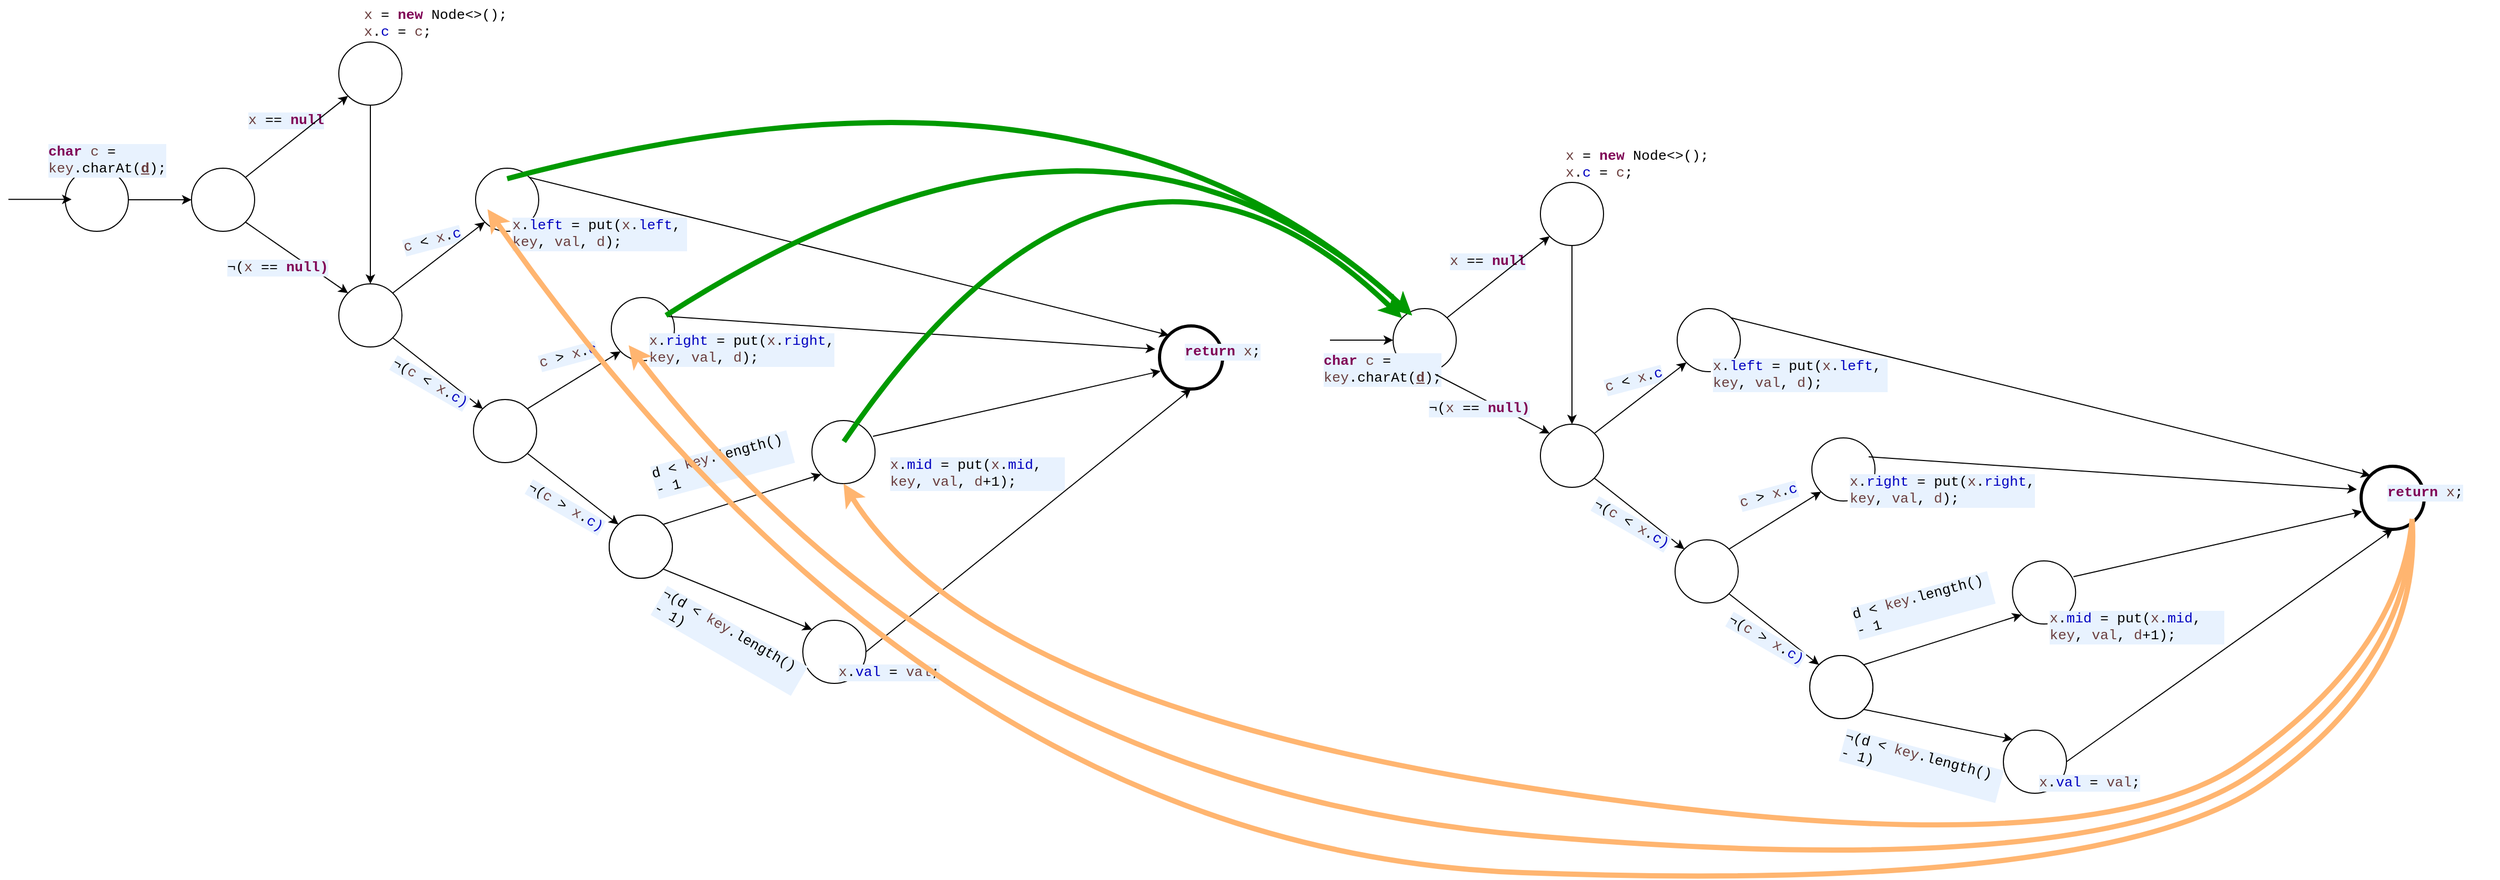 <mxfile version="21.1.2" type="device">
  <diagram name="Página-1" id="vdRWRzZhqt5BP-wejfQu">
    <mxGraphModel dx="2049" dy="1194" grid="1" gridSize="10" guides="1" tooltips="1" connect="1" arrows="1" fold="1" page="1" pageScale="1" pageWidth="827" pageHeight="1169" math="0" shadow="0">
      <root>
        <mxCell id="0" />
        <mxCell id="1" parent="0" />
        <mxCell id="bVzl48XAN6Z6IAqM6yS6-24" value="" style="ellipse;whiteSpace=wrap;html=1;aspect=fixed;" parent="1" vertex="1">
          <mxGeometry x="660" y="420" width="60" height="60" as="geometry" />
        </mxCell>
        <mxCell id="bVzl48XAN6Z6IAqM6yS6-25" value="" style="endArrow=classic;html=1;rounded=0;entryX=0;entryY=0.5;entryDx=0;entryDy=0;" parent="1" target="bVzl48XAN6Z6IAqM6yS6-24" edge="1">
          <mxGeometry width="50" height="50" relative="1" as="geometry">
            <mxPoint x="600" y="450" as="sourcePoint" />
            <mxPoint x="660" y="430" as="targetPoint" />
          </mxGeometry>
        </mxCell>
        <mxCell id="bVzl48XAN6Z6IAqM6yS6-28" value="&lt;div style=&quot;background-color:#ffffff;padding:0px 0px 0px 2px;&quot;&gt;&lt;div style=&quot;color: rgb(0, 0, 0); background-color: rgb(255, 255, 255); font-family: &amp;quot;Courier New&amp;quot;; font-size: 10pt;&quot;&gt;&lt;p style=&quot;background-color:#e8f2fe;margin:0;&quot;&gt;&lt;span style=&quot;color:#000000;&quot;&gt;&lt;/span&gt;&lt;span style=&quot;color:#6a3e3e;&quot;&gt;x&lt;/span&gt;&lt;span style=&quot;color:#000000;&quot;&gt; == &lt;/span&gt;&lt;span style=&quot;color:#7f0055;font-weight:bold;&quot;&gt;null&lt;/span&gt;&lt;/p&gt;&lt;/div&gt;&lt;/div&gt;" style="text;whiteSpace=wrap;html=1;" parent="1" vertex="1">
          <mxGeometry x="710" y="360" width="110" height="40" as="geometry" />
        </mxCell>
        <mxCell id="bVzl48XAN6Z6IAqM6yS6-36" style="edgeStyle=orthogonalEdgeStyle;rounded=0;orthogonalLoop=1;jettySize=auto;html=1;entryX=0.5;entryY=0;entryDx=0;entryDy=0;" parent="1" source="bVzl48XAN6Z6IAqM6yS6-29" target="bVzl48XAN6Z6IAqM6yS6-30" edge="1">
          <mxGeometry relative="1" as="geometry" />
        </mxCell>
        <mxCell id="bVzl48XAN6Z6IAqM6yS6-29" value="" style="ellipse;whiteSpace=wrap;html=1;aspect=fixed;" parent="1" vertex="1">
          <mxGeometry x="800" y="300" width="60" height="60" as="geometry" />
        </mxCell>
        <mxCell id="bVzl48XAN6Z6IAqM6yS6-30" value="" style="ellipse;whiteSpace=wrap;html=1;aspect=fixed;" parent="1" vertex="1">
          <mxGeometry x="800" y="530" width="60" height="60" as="geometry" />
        </mxCell>
        <mxCell id="bVzl48XAN6Z6IAqM6yS6-32" value="" style="endArrow=classic;html=1;rounded=0;entryX=0;entryY=0;entryDx=0;entryDy=0;exitX=1;exitY=1;exitDx=0;exitDy=0;" parent="1" source="bVzl48XAN6Z6IAqM6yS6-24" target="bVzl48XAN6Z6IAqM6yS6-30" edge="1">
          <mxGeometry width="50" height="50" relative="1" as="geometry">
            <mxPoint x="690" y="570" as="sourcePoint" />
            <mxPoint x="740" y="520" as="targetPoint" />
          </mxGeometry>
        </mxCell>
        <mxCell id="bVzl48XAN6Z6IAqM6yS6-33" value="" style="endArrow=classic;html=1;rounded=0;entryX=0;entryY=1;entryDx=0;entryDy=0;exitX=1;exitY=0;exitDx=0;exitDy=0;" parent="1" source="bVzl48XAN6Z6IAqM6yS6-24" target="bVzl48XAN6Z6IAqM6yS6-29" edge="1">
          <mxGeometry width="50" height="50" relative="1" as="geometry">
            <mxPoint x="729" y="372" as="sourcePoint" />
            <mxPoint x="827" y="440" as="targetPoint" />
          </mxGeometry>
        </mxCell>
        <mxCell id="bVzl48XAN6Z6IAqM6yS6-34" value="&lt;div style=&quot;background-color:#ffffff;padding:0px 0px 0px 2px;&quot;&gt;&lt;div style=&quot;color: rgb(0, 0, 0); background-color: rgb(255, 255, 255); font-family: &amp;quot;Courier New&amp;quot;; font-size: 10pt;&quot;&gt;&lt;p style=&quot;background-color:#e8f2fe;margin:0;&quot;&gt;&lt;span style=&quot;color:#000000;&quot;&gt;&lt;/span&gt;¬(&lt;span style=&quot;color:#6a3e3e;&quot;&gt;x&lt;/span&gt;&lt;span style=&quot;color:#000000;&quot;&gt; == &lt;/span&gt;&lt;span style=&quot;color:#7f0055;font-weight:bold;&quot;&gt;null)&lt;/span&gt;&lt;/p&gt;&lt;/div&gt;&lt;/div&gt;" style="text;whiteSpace=wrap;html=1;" parent="1" vertex="1">
          <mxGeometry x="690" y="500" width="110" height="40" as="geometry" />
        </mxCell>
        <mxCell id="bVzl48XAN6Z6IAqM6yS6-35" value="&lt;div style=&quot;background-color:#ffffff;padding:0px 0px 0px 2px;&quot;&gt;&lt;div style=&quot;color: rgb(0, 0, 0); background-color: rgb(255, 255, 255); font-family: &amp;quot;Courier New&amp;quot;; font-size: 10pt;&quot;&gt;&lt;p style=&quot;margin:0;&quot;&gt;&lt;span style=&quot;color:#000000;&quot;&gt;&lt;/span&gt;&lt;span style=&quot;color:#6a3e3e;&quot;&gt;x&lt;/span&gt;&lt;span style=&quot;color:#000000;&quot;&gt; = &lt;/span&gt;&lt;span style=&quot;color:#7f0055;font-weight:bold;&quot;&gt;new&lt;/span&gt;&lt;span style=&quot;color:#000000;&quot;&gt; Node&amp;lt;&amp;gt;();&lt;/span&gt;&lt;/p&gt;&lt;p style=&quot;margin:0;&quot;&gt;&lt;span style=&quot;color:#000000;&quot;&gt;            &lt;/span&gt;&lt;span style=&quot;color:#6a3e3e;&quot;&gt;x&lt;/span&gt;&lt;span style=&quot;color:#000000;&quot;&gt;.&lt;/span&gt;&lt;span style=&quot;color:#0000c0;&quot;&gt;c&lt;/span&gt;&lt;span style=&quot;color:#000000;&quot;&gt; = &lt;/span&gt;&lt;span style=&quot;color:#6a3e3e;&quot;&gt;c&lt;/span&gt;&lt;span style=&quot;color:#000000;&quot;&gt;;&lt;/span&gt;&lt;/p&gt;&lt;/div&gt;&lt;/div&gt;" style="text;whiteSpace=wrap;html=1;" parent="1" vertex="1">
          <mxGeometry x="820" y="260" width="150" height="50" as="geometry" />
        </mxCell>
        <mxCell id="bVzl48XAN6Z6IAqM6yS6-37" value="&lt;div style=&quot;background-color:#ffffff;padding:0px 0px 0px 2px;&quot;&gt;&lt;div style=&quot;color: rgb(0, 0, 0); background-color: rgb(255, 255, 255); font-family: &amp;quot;Courier New&amp;quot;; font-size: 10pt;&quot;&gt;&lt;p style=&quot;background-color:#e8f2fe;margin:0;&quot;&gt;&lt;span style=&quot;color:#000000;&quot;&gt;&lt;/span&gt;&lt;span style=&quot;color:#6a3e3e;&quot;&gt;c&lt;/span&gt;&lt;span style=&quot;color:#000000;&quot;&gt; &amp;lt; &lt;/span&gt;&lt;span style=&quot;color:#6a3e3e;&quot;&gt;x&lt;/span&gt;&lt;span style=&quot;color:#000000;&quot;&gt;.&lt;/span&gt;&lt;span style=&quot;color:#0000c0;&quot;&gt;c&lt;/span&gt;&lt;/p&gt;&lt;/div&gt;&lt;/div&gt;" style="text;whiteSpace=wrap;html=1;rotation=-15;" parent="1" vertex="1">
          <mxGeometry x="858" y="470" width="90" height="40" as="geometry" />
        </mxCell>
        <mxCell id="bVzl48XAN6Z6IAqM6yS6-38" value="" style="ellipse;whiteSpace=wrap;html=1;aspect=fixed;" parent="1" vertex="1">
          <mxGeometry x="930" y="420" width="60" height="60" as="geometry" />
        </mxCell>
        <mxCell id="bVzl48XAN6Z6IAqM6yS6-40" value="" style="ellipse;whiteSpace=wrap;html=1;aspect=fixed;" parent="1" vertex="1">
          <mxGeometry x="928" y="640" width="60" height="60" as="geometry" />
        </mxCell>
        <mxCell id="bVzl48XAN6Z6IAqM6yS6-41" value="" style="endArrow=classic;html=1;rounded=0;entryX=0;entryY=1;entryDx=0;entryDy=0;exitX=1;exitY=0;exitDx=0;exitDy=0;" parent="1" source="bVzl48XAN6Z6IAqM6yS6-30" target="bVzl48XAN6Z6IAqM6yS6-38" edge="1">
          <mxGeometry width="50" height="50" relative="1" as="geometry">
            <mxPoint x="880" y="540" as="sourcePoint" />
            <mxPoint x="930" y="490" as="targetPoint" />
          </mxGeometry>
        </mxCell>
        <mxCell id="bVzl48XAN6Z6IAqM6yS6-42" value="" style="endArrow=classic;html=1;rounded=0;entryX=0;entryY=0;entryDx=0;entryDy=0;exitX=1;exitY=1;exitDx=0;exitDy=0;" parent="1" source="bVzl48XAN6Z6IAqM6yS6-30" target="bVzl48XAN6Z6IAqM6yS6-40" edge="1">
          <mxGeometry width="50" height="50" relative="1" as="geometry">
            <mxPoint x="840" y="660" as="sourcePoint" />
            <mxPoint x="890" y="610" as="targetPoint" />
          </mxGeometry>
        </mxCell>
        <mxCell id="bVzl48XAN6Z6IAqM6yS6-43" value="&lt;div style=&quot;background-color:#ffffff;padding:0px 0px 0px 2px;&quot;&gt;&lt;div style=&quot;color: rgb(0, 0, 0); background-color: rgb(255, 255, 255); font-family: &amp;quot;Courier New&amp;quot;; font-size: 10pt;&quot;&gt;&lt;p style=&quot;background-color:#e8f2fe;margin:0;&quot;&gt;&lt;span style=&quot;color:#000000;&quot;&gt;&lt;/span&gt;¬(&lt;span style=&quot;color:#6a3e3e;&quot;&gt;c&lt;/span&gt;&lt;span style=&quot;color:#000000;&quot;&gt; &amp;lt; &lt;/span&gt;&lt;span style=&quot;color:#6a3e3e;&quot;&gt;x&lt;/span&gt;&lt;span style=&quot;color:#000000;&quot;&gt;.&lt;/span&gt;&lt;span style=&quot;color:#0000c0;&quot;&gt;c)&lt;/span&gt;&lt;/p&gt;&lt;/div&gt;&lt;/div&gt;" style="text;whiteSpace=wrap;html=1;rotation=30;" parent="1" vertex="1">
          <mxGeometry x="840" y="610" width="90" height="40" as="geometry" />
        </mxCell>
        <mxCell id="bVzl48XAN6Z6IAqM6yS6-45" value="&lt;div style=&quot;background-color:#ffffff;padding:0px 0px 0px 2px;&quot;&gt;&lt;div style=&quot;color: rgb(0, 0, 0); background-color: rgb(255, 255, 255); font-family: &amp;quot;Courier New&amp;quot;; font-size: 10pt;&quot;&gt;&lt;p style=&quot;background-color:#e8f2fe;margin:0;&quot;&gt;&lt;span style=&quot;color:#000000;&quot;&gt;&lt;/span&gt;&lt;span style=&quot;color:#6a3e3e;&quot;&gt;c&lt;/span&gt;&lt;span style=&quot;color:#000000;&quot;&gt;&amp;nbsp;&amp;gt;&amp;nbsp;&lt;/span&gt;&lt;span style=&quot;color:#6a3e3e;&quot;&gt;x&lt;/span&gt;&lt;span style=&quot;color:#000000;&quot;&gt;.&lt;/span&gt;&lt;span style=&quot;color:#0000c0;&quot;&gt;c&lt;/span&gt;&lt;/p&gt;&lt;/div&gt;&lt;/div&gt;" style="text;whiteSpace=wrap;html=1;rotation=-15;" parent="1" vertex="1">
          <mxGeometry x="987" y="580" width="90" height="40" as="geometry" />
        </mxCell>
        <mxCell id="bVzl48XAN6Z6IAqM6yS6-46" value="" style="ellipse;whiteSpace=wrap;html=1;aspect=fixed;" parent="1" vertex="1">
          <mxGeometry x="1059" y="543" width="60" height="60" as="geometry" />
        </mxCell>
        <mxCell id="bVzl48XAN6Z6IAqM6yS6-47" value="" style="ellipse;whiteSpace=wrap;html=1;aspect=fixed;" parent="1" vertex="1">
          <mxGeometry x="1057" y="750" width="60" height="60" as="geometry" />
        </mxCell>
        <mxCell id="bVzl48XAN6Z6IAqM6yS6-48" value="" style="endArrow=classic;html=1;rounded=0;entryX=0;entryY=1;entryDx=0;entryDy=0;exitX=1;exitY=0;exitDx=0;exitDy=0;" parent="1" target="bVzl48XAN6Z6IAqM6yS6-46" edge="1" source="bVzl48XAN6Z6IAqM6yS6-40">
          <mxGeometry width="50" height="50" relative="1" as="geometry">
            <mxPoint x="970" y="630" as="sourcePoint" />
            <mxPoint x="1059" y="600" as="targetPoint" />
          </mxGeometry>
        </mxCell>
        <mxCell id="bVzl48XAN6Z6IAqM6yS6-49" value="" style="endArrow=classic;html=1;rounded=0;entryX=0;entryY=0;entryDx=0;entryDy=0;exitX=1;exitY=1;exitDx=0;exitDy=0;" parent="1" target="bVzl48XAN6Z6IAqM6yS6-47" edge="1" source="bVzl48XAN6Z6IAqM6yS6-40">
          <mxGeometry width="50" height="50" relative="1" as="geometry">
            <mxPoint x="1010" y="680" as="sourcePoint" />
            <mxPoint x="1019" y="720" as="targetPoint" />
          </mxGeometry>
        </mxCell>
        <mxCell id="bVzl48XAN6Z6IAqM6yS6-50" value="&lt;div style=&quot;background-color:#ffffff;padding:0px 0px 0px 2px;&quot;&gt;&lt;div style=&quot;color: rgb(0, 0, 0); background-color: rgb(255, 255, 255); font-family: &amp;quot;Courier New&amp;quot;; font-size: 10pt;&quot;&gt;&lt;p style=&quot;background-color:#e8f2fe;margin:0;&quot;&gt;&lt;span style=&quot;color:#000000;&quot;&gt;&lt;/span&gt;¬(&lt;span style=&quot;color:#6a3e3e;&quot;&gt;c&lt;/span&gt;&lt;span style=&quot;color:#000000;&quot;&gt;&amp;nbsp;&amp;gt;&amp;nbsp;&lt;/span&gt;&lt;span style=&quot;color:#6a3e3e;&quot;&gt;x&lt;/span&gt;&lt;span style=&quot;color:#000000;&quot;&gt;.&lt;/span&gt;&lt;span style=&quot;color:#0000c0;&quot;&gt;c)&lt;/span&gt;&lt;/p&gt;&lt;/div&gt;&lt;/div&gt;" style="text;whiteSpace=wrap;html=1;rotation=30;" parent="1" vertex="1">
          <mxGeometry x="969" y="727.5" width="90" height="40" as="geometry" />
        </mxCell>
        <mxCell id="bVzl48XAN6Z6IAqM6yS6-51" value="" style="ellipse;whiteSpace=wrap;html=1;aspect=fixed;" parent="1" vertex="1">
          <mxGeometry x="1057" y="750" width="60" height="60" as="geometry" />
        </mxCell>
        <mxCell id="bVzl48XAN6Z6IAqM6yS6-52" value="&lt;div style=&quot;background-color:#ffffff;padding:0px 0px 0px 2px;&quot;&gt;&lt;div style=&quot;color: rgb(0, 0, 0); background-color: rgb(255, 255, 255); font-family: &amp;quot;Courier New&amp;quot;; font-size: 10pt;&quot;&gt;&lt;p style=&quot;background-color:#e8f2fe;margin:0;&quot;&gt;&lt;span style=&quot;color:#000000;&quot;&gt;&lt;/span&gt;&lt;/p&gt;&lt;div style=&quot;padding: 0px 0px 0px 2px;&quot;&gt;&lt;div style=&quot;font-size: 10pt;&quot;&gt;&lt;p style=&quot;background-color:#e8f2fe;margin:0;&quot;&gt;d &amp;lt; &lt;span style=&quot;color:#6a3e3e;&quot;&gt;key&lt;/span&gt;.length() - 1&lt;/p&gt;&lt;/div&gt;&lt;/div&gt;&lt;/div&gt;&lt;/div&gt;" style="text;whiteSpace=wrap;html=1;rotation=-15;" parent="1" vertex="1">
          <mxGeometry x="1091" y="680" width="140" height="40" as="geometry" />
        </mxCell>
        <mxCell id="bVzl48XAN6Z6IAqM6yS6-53" value="" style="ellipse;whiteSpace=wrap;html=1;aspect=fixed;" parent="1" vertex="1">
          <mxGeometry x="1249.66" y="660" width="60" height="60" as="geometry" />
        </mxCell>
        <mxCell id="bVzl48XAN6Z6IAqM6yS6-54" value="" style="ellipse;whiteSpace=wrap;html=1;aspect=fixed;" parent="1" vertex="1">
          <mxGeometry x="1241" y="850" width="60" height="60" as="geometry" />
        </mxCell>
        <mxCell id="bVzl48XAN6Z6IAqM6yS6-55" value="" style="endArrow=classic;html=1;rounded=0;entryX=0;entryY=1;entryDx=0;entryDy=0;exitX=1;exitY=0;exitDx=0;exitDy=0;" parent="1" source="bVzl48XAN6Z6IAqM6yS6-51" target="bVzl48XAN6Z6IAqM6yS6-53" edge="1">
          <mxGeometry width="50" height="50" relative="1" as="geometry">
            <mxPoint x="1137" y="760" as="sourcePoint" />
            <mxPoint x="1187" y="710" as="targetPoint" />
          </mxGeometry>
        </mxCell>
        <mxCell id="bVzl48XAN6Z6IAqM6yS6-56" value="" style="endArrow=classic;html=1;rounded=0;entryX=0;entryY=0;entryDx=0;entryDy=0;exitX=1;exitY=1;exitDx=0;exitDy=0;" parent="1" source="bVzl48XAN6Z6IAqM6yS6-51" target="bVzl48XAN6Z6IAqM6yS6-54" edge="1">
          <mxGeometry width="50" height="50" relative="1" as="geometry">
            <mxPoint x="1097" y="880" as="sourcePoint" />
            <mxPoint x="1147" y="830" as="targetPoint" />
          </mxGeometry>
        </mxCell>
        <mxCell id="bVzl48XAN6Z6IAqM6yS6-58" value="&lt;div style=&quot;background-color:#ffffff;padding:0px 0px 0px 2px;&quot;&gt;&lt;div style=&quot;color: rgb(0, 0, 0); background-color: rgb(255, 255, 255); font-family: &amp;quot;Courier New&amp;quot;; font-size: 10pt;&quot;&gt;&lt;p style=&quot;background-color:#e8f2fe;margin:0;&quot;&gt;&lt;span style=&quot;color:#000000;&quot;&gt;&lt;/span&gt;&lt;/p&gt;&lt;div style=&quot;padding: 0px 0px 0px 2px;&quot;&gt;&lt;div style=&quot;font-size: 10pt;&quot;&gt;&lt;p style=&quot;background-color:#e8f2fe;margin:0;&quot;&gt;¬(d &amp;lt; &lt;span style=&quot;color:#6a3e3e;&quot;&gt;key&lt;/span&gt;.length() - 1)&lt;/p&gt;&lt;/div&gt;&lt;/div&gt;&lt;/div&gt;&lt;/div&gt;" style="text;whiteSpace=wrap;html=1;rotation=30;" parent="1" vertex="1">
          <mxGeometry x="1089.66" y="845" width="160" height="40" as="geometry" />
        </mxCell>
        <mxCell id="bVzl48XAN6Z6IAqM6yS6-59" value="&lt;div style=&quot;background-color:#ffffff;padding:0px 0px 0px 2px;&quot;&gt;&lt;div style=&quot;color: rgb(0, 0, 0); background-color: rgb(255, 255, 255); font-family: &amp;quot;Courier New&amp;quot;; font-size: 10pt;&quot;&gt;&lt;p style=&quot;background-color:#e8f2fe;margin:0;&quot;&gt;&lt;span style=&quot;color:#000000;&quot;&gt;&lt;/span&gt;&lt;span style=&quot;color:#6a3e3e;&quot;&gt;x&lt;/span&gt;&lt;span style=&quot;color:#000000;&quot;&gt;.&lt;/span&gt;&lt;span style=&quot;color:#0000c0;&quot;&gt;left&lt;/span&gt;&lt;span style=&quot;color:#000000;&quot;&gt;  = put(&lt;/span&gt;&lt;span style=&quot;color:#6a3e3e;&quot;&gt;x&lt;/span&gt;&lt;span style=&quot;color:#000000;&quot;&gt;.&lt;/span&gt;&lt;span style=&quot;color:#0000c0;&quot;&gt;left&lt;/span&gt;&lt;span style=&quot;color:#000000;&quot;&gt;,  &lt;/span&gt;&lt;span style=&quot;color:#6a3e3e;&quot;&gt;key&lt;/span&gt;&lt;span style=&quot;color:#000000;&quot;&gt;, &lt;/span&gt;&lt;span style=&quot;color:#6a3e3e;&quot;&gt;val&lt;/span&gt;&lt;span style=&quot;color:#000000;&quot;&gt;, &lt;/span&gt;&lt;span style=&quot;color:#6a3e3e;&quot;&gt;d&lt;/span&gt;&lt;span style=&quot;color:#000000;&quot;&gt;);&lt;/span&gt;&lt;/p&gt;&lt;/div&gt;&lt;/div&gt;" style="text;whiteSpace=wrap;html=1;" parent="1" vertex="1">
          <mxGeometry x="961" y="460" width="170" height="40" as="geometry" />
        </mxCell>
        <mxCell id="bVzl48XAN6Z6IAqM6yS6-60" value="&lt;div style=&quot;background-color:#ffffff;padding:0px 0px 0px 2px;&quot;&gt;&lt;div style=&quot;color: rgb(0, 0, 0); background-color: rgb(255, 255, 255); font-family: &amp;quot;Courier New&amp;quot;; font-size: 10pt;&quot;&gt;&lt;p style=&quot;background-color:#e8f2fe;margin:0;&quot;&gt;&lt;span style=&quot;color:#000000;&quot;&gt;&lt;/span&gt;&lt;span style=&quot;color:#6a3e3e;&quot;&gt;x&lt;/span&gt;&lt;span style=&quot;color:#000000;&quot;&gt;.&lt;/span&gt;&lt;span style=&quot;color:#0000c0;&quot;&gt;right&lt;/span&gt;&lt;span style=&quot;color:#000000;&quot;&gt; = put(&lt;/span&gt;&lt;span style=&quot;color:#6a3e3e;&quot;&gt;x&lt;/span&gt;&lt;span style=&quot;color:#000000;&quot;&gt;.&lt;/span&gt;&lt;span style=&quot;color:#0000c0;&quot;&gt;right&lt;/span&gt;&lt;span style=&quot;color:#000000;&quot;&gt;, &lt;/span&gt;&lt;span style=&quot;color:#6a3e3e;&quot;&gt;key&lt;/span&gt;&lt;span style=&quot;color:#000000;&quot;&gt;, &lt;/span&gt;&lt;span style=&quot;color:#6a3e3e;&quot;&gt;val&lt;/span&gt;&lt;span style=&quot;color:#000000;&quot;&gt;, &lt;/span&gt;&lt;span style=&quot;color:#6a3e3e;&quot;&gt;d&lt;/span&gt;&lt;span style=&quot;color:#000000;&quot;&gt;);&lt;/span&gt;&lt;/p&gt;&lt;/div&gt;&lt;/div&gt;" style="text;whiteSpace=wrap;html=1;" parent="1" vertex="1">
          <mxGeometry x="1091" y="570" width="180" height="40" as="geometry" />
        </mxCell>
        <mxCell id="bVzl48XAN6Z6IAqM6yS6-61" value="&lt;div style=&quot;background-color:#ffffff;padding:0px 0px 0px 2px;&quot;&gt;&lt;div style=&quot;color: rgb(0, 0, 0); background-color: rgb(255, 255, 255); font-family: &amp;quot;Courier New&amp;quot;; font-size: 10pt;&quot;&gt;&lt;p style=&quot;background-color:#e8f2fe;margin:0;&quot;&gt;&lt;span style=&quot;color:#000000;&quot;&gt;&lt;/span&gt;&lt;span style=&quot;color:#6a3e3e;&quot;&gt;x&lt;/span&gt;&lt;span style=&quot;color:#000000;&quot;&gt;.&lt;/span&gt;&lt;span style=&quot;color:#0000c0;&quot;&gt;mid&lt;/span&gt;&lt;span style=&quot;color:#000000;&quot;&gt;   = put(&lt;/span&gt;&lt;span style=&quot;color:#6a3e3e;&quot;&gt;x&lt;/span&gt;&lt;span style=&quot;color:#000000;&quot;&gt;.&lt;/span&gt;&lt;span style=&quot;color:#0000c0;&quot;&gt;mid&lt;/span&gt;&lt;span style=&quot;color:#000000;&quot;&gt;,   &lt;/span&gt;&lt;span style=&quot;color:#6a3e3e;&quot;&gt;key&lt;/span&gt;&lt;span style=&quot;color:#000000;&quot;&gt;, &lt;/span&gt;&lt;span style=&quot;color:#6a3e3e;&quot;&gt;val&lt;/span&gt;&lt;span style=&quot;color:#000000;&quot;&gt;, &lt;/span&gt;&lt;span style=&quot;color:#6a3e3e;&quot;&gt;d&lt;/span&gt;&lt;span style=&quot;color:#000000;&quot;&gt;+1);&lt;/span&gt;&lt;/p&gt;&lt;/div&gt;&lt;/div&gt;" style="text;whiteSpace=wrap;html=1;" parent="1" vertex="1">
          <mxGeometry x="1320" y="687.5" width="170" height="40" as="geometry" />
        </mxCell>
        <mxCell id="bVzl48XAN6Z6IAqM6yS6-62" value="&lt;div style=&quot;background-color:#ffffff;padding:0px 0px 0px 2px;&quot;&gt;&lt;div style=&quot;color: rgb(0, 0, 0); background-color: rgb(255, 255, 255); font-family: &amp;quot;Courier New&amp;quot;; font-size: 10pt;&quot;&gt;&lt;p style=&quot;background-color:#e8f2fe;margin:0;&quot;&gt;&lt;span style=&quot;color:#000000;&quot;&gt;&lt;/span&gt;&lt;span style=&quot;color:#6a3e3e;&quot;&gt;x&lt;/span&gt;&lt;span style=&quot;color:#000000;&quot;&gt;.&lt;/span&gt;&lt;span style=&quot;color:#0000c0;&quot;&gt;val&lt;/span&gt;&lt;span style=&quot;color:#000000;&quot;&gt;   = &lt;/span&gt;&lt;span style=&quot;color:#6a3e3e;&quot;&gt;val&lt;/span&gt;&lt;span style=&quot;color:#000000;&quot;&gt;;&lt;/span&gt;&lt;/p&gt;&lt;/div&gt;&lt;/div&gt;" style="text;whiteSpace=wrap;html=1;" parent="1" vertex="1">
          <mxGeometry x="1271" y="885" width="130" height="40" as="geometry" />
        </mxCell>
        <mxCell id="bVzl48XAN6Z6IAqM6yS6-63" value="" style="ellipse;whiteSpace=wrap;html=1;aspect=fixed;strokeWidth=3;" parent="1" vertex="1">
          <mxGeometry x="1580" y="570" width="60" height="60" as="geometry" />
        </mxCell>
        <mxCell id="bVzl48XAN6Z6IAqM6yS6-64" value="" style="endArrow=classic;html=1;rounded=0;exitX=1;exitY=0.5;exitDx=0;exitDy=0;entryX=0.5;entryY=1;entryDx=0;entryDy=0;" parent="1" source="bVzl48XAN6Z6IAqM6yS6-54" target="bVzl48XAN6Z6IAqM6yS6-63" edge="1">
          <mxGeometry width="50" height="50" relative="1" as="geometry">
            <mxPoint x="1390" y="840" as="sourcePoint" />
            <mxPoint x="1440" y="790" as="targetPoint" />
          </mxGeometry>
        </mxCell>
        <mxCell id="bVzl48XAN6Z6IAqM6yS6-65" value="" style="endArrow=classic;html=1;rounded=0;exitX=0.967;exitY=0.25;exitDx=0;exitDy=0;exitPerimeter=0;entryX=0.017;entryY=0.717;entryDx=0;entryDy=0;entryPerimeter=0;" parent="1" source="bVzl48XAN6Z6IAqM6yS6-53" target="bVzl48XAN6Z6IAqM6yS6-63" edge="1">
          <mxGeometry width="50" height="50" relative="1" as="geometry">
            <mxPoint x="1370" y="620" as="sourcePoint" />
            <mxPoint x="1420" y="570" as="targetPoint" />
          </mxGeometry>
        </mxCell>
        <mxCell id="bVzl48XAN6Z6IAqM6yS6-66" value="" style="endArrow=classic;html=1;rounded=0;exitX=0.122;exitY=-0.225;exitDx=0;exitDy=0;entryX=-0.067;entryY=0.367;entryDx=0;entryDy=0;entryPerimeter=0;exitPerimeter=0;" parent="1" source="bVzl48XAN6Z6IAqM6yS6-60" target="bVzl48XAN6Z6IAqM6yS6-63" edge="1">
          <mxGeometry width="50" height="50" relative="1" as="geometry">
            <mxPoint x="1200" y="540" as="sourcePoint" />
            <mxPoint x="1250" y="490" as="targetPoint" />
          </mxGeometry>
        </mxCell>
        <mxCell id="bVzl48XAN6Z6IAqM6yS6-67" value="" style="endArrow=classic;html=1;rounded=0;exitX=1;exitY=0;exitDx=0;exitDy=0;entryX=0;entryY=0;entryDx=0;entryDy=0;" parent="1" source="bVzl48XAN6Z6IAqM6yS6-38" target="bVzl48XAN6Z6IAqM6yS6-63" edge="1">
          <mxGeometry width="50" height="50" relative="1" as="geometry">
            <mxPoint x="1220" y="530" as="sourcePoint" />
            <mxPoint x="1270" y="480" as="targetPoint" />
          </mxGeometry>
        </mxCell>
        <mxCell id="bVzl48XAN6Z6IAqM6yS6-68" value="&lt;div style=&quot;background-color:#ffffff;padding:0px 0px 0px 2px;&quot;&gt;&lt;div style=&quot;color: rgb(0, 0, 0); background-color: rgb(255, 255, 255); font-family: &amp;quot;Courier New&amp;quot;; font-size: 10pt;&quot;&gt;&lt;p style=&quot;background-color:#e8f2fe;margin:0;&quot;&gt;&lt;span style=&quot;color:#000000;&quot;&gt;   &lt;/span&gt;&lt;span style=&quot;color:#7f0055;font-weight:bold;&quot;&gt;return&lt;/span&gt;&lt;span style=&quot;color:#000000;&quot;&gt; &lt;/span&gt;&lt;span style=&quot;color:#6a3e3e;&quot;&gt;x&lt;/span&gt;&lt;span style=&quot;color:#000000;&quot;&gt;;&lt;/span&gt;&lt;/p&gt;&lt;/div&gt;&lt;/div&gt;" style="text;whiteSpace=wrap;html=1;" parent="1" vertex="1">
          <mxGeometry x="1600" y="580" width="110" height="40" as="geometry" />
        </mxCell>
        <mxCell id="tPLSbW6VGkIm-RLQHWrn-1" value="" style="ellipse;whiteSpace=wrap;html=1;aspect=fixed;" parent="1" vertex="1">
          <mxGeometry x="1802" y="553.5" width="60" height="60" as="geometry" />
        </mxCell>
        <mxCell id="tPLSbW6VGkIm-RLQHWrn-2" value="" style="endArrow=classic;html=1;rounded=0;entryX=0;entryY=0.5;entryDx=0;entryDy=0;" parent="1" target="tPLSbW6VGkIm-RLQHWrn-1" edge="1">
          <mxGeometry width="50" height="50" relative="1" as="geometry">
            <mxPoint x="1742" y="583.5" as="sourcePoint" />
            <mxPoint x="1802" y="563.5" as="targetPoint" />
          </mxGeometry>
        </mxCell>
        <mxCell id="tPLSbW6VGkIm-RLQHWrn-3" value="&lt;div style=&quot;background-color:#ffffff;padding:0px 0px 0px 2px;&quot;&gt;&lt;div style=&quot;color: rgb(0, 0, 0); background-color: rgb(255, 255, 255); font-family: &amp;quot;Courier New&amp;quot;; font-size: 10pt;&quot;&gt;&lt;p style=&quot;background-color:#e8f2fe;margin:0;&quot;&gt;&lt;span style=&quot;color:#000000;&quot;&gt;&lt;/span&gt;&lt;span style=&quot;color:#7f0055;font-weight:bold;&quot;&gt;char&lt;/span&gt;&lt;span style=&quot;color:#000000;&quot;&gt; &lt;/span&gt;&lt;span style=&quot;color:#6a3e3e;&quot;&gt;c&lt;/span&gt;&lt;span style=&quot;color:#000000;&quot;&gt; = &lt;/span&gt;&lt;span style=&quot;color:#6a3e3e;&quot;&gt;key&lt;/span&gt;&lt;span style=&quot;color:#000000;&quot;&gt;.charAt(&lt;/span&gt;&lt;span style=&quot;color:#6a3e3e;&quot;&gt;&lt;u&gt;&lt;b&gt;d&lt;/b&gt;&lt;/u&gt;&lt;/span&gt;&lt;span style=&quot;color:#000000;&quot;&gt;);&lt;/span&gt;&lt;/p&gt;&lt;/div&gt;&lt;/div&gt;" style="text;whiteSpace=wrap;html=1;" parent="1" vertex="1">
          <mxGeometry x="1732" y="589" width="115" height="40" as="geometry" />
        </mxCell>
        <mxCell id="tPLSbW6VGkIm-RLQHWrn-4" value="&lt;div style=&quot;background-color:#ffffff;padding:0px 0px 0px 2px;&quot;&gt;&lt;div style=&quot;color: rgb(0, 0, 0); background-color: rgb(255, 255, 255); font-family: &amp;quot;Courier New&amp;quot;; font-size: 10pt;&quot;&gt;&lt;p style=&quot;background-color:#e8f2fe;margin:0;&quot;&gt;&lt;span style=&quot;color:#000000;&quot;&gt;&lt;/span&gt;&lt;span style=&quot;color:#6a3e3e;&quot;&gt;x&lt;/span&gt;&lt;span style=&quot;color:#000000;&quot;&gt; == &lt;/span&gt;&lt;span style=&quot;color:#7f0055;font-weight:bold;&quot;&gt;null&lt;/span&gt;&lt;/p&gt;&lt;/div&gt;&lt;/div&gt;" style="text;whiteSpace=wrap;html=1;" parent="1" vertex="1">
          <mxGeometry x="1852" y="493.5" width="110" height="40" as="geometry" />
        </mxCell>
        <mxCell id="tPLSbW6VGkIm-RLQHWrn-5" style="edgeStyle=orthogonalEdgeStyle;rounded=0;orthogonalLoop=1;jettySize=auto;html=1;entryX=0.5;entryY=0;entryDx=0;entryDy=0;" parent="1" source="tPLSbW6VGkIm-RLQHWrn-6" target="tPLSbW6VGkIm-RLQHWrn-7" edge="1">
          <mxGeometry relative="1" as="geometry" />
        </mxCell>
        <mxCell id="tPLSbW6VGkIm-RLQHWrn-6" value="" style="ellipse;whiteSpace=wrap;html=1;aspect=fixed;" parent="1" vertex="1">
          <mxGeometry x="1942" y="433.5" width="60" height="60" as="geometry" />
        </mxCell>
        <mxCell id="tPLSbW6VGkIm-RLQHWrn-7" value="" style="ellipse;whiteSpace=wrap;html=1;aspect=fixed;" parent="1" vertex="1">
          <mxGeometry x="1942" y="663.5" width="60" height="60" as="geometry" />
        </mxCell>
        <mxCell id="tPLSbW6VGkIm-RLQHWrn-8" value="" style="endArrow=classic;html=1;rounded=0;entryX=0;entryY=0;entryDx=0;entryDy=0;" parent="1" target="tPLSbW6VGkIm-RLQHWrn-7" edge="1">
          <mxGeometry width="50" height="50" relative="1" as="geometry">
            <mxPoint x="1842" y="616" as="sourcePoint" />
            <mxPoint x="1882" y="653.5" as="targetPoint" />
          </mxGeometry>
        </mxCell>
        <mxCell id="tPLSbW6VGkIm-RLQHWrn-9" value="" style="endArrow=classic;html=1;rounded=0;entryX=0;entryY=1;entryDx=0;entryDy=0;exitX=1;exitY=0;exitDx=0;exitDy=0;" parent="1" source="tPLSbW6VGkIm-RLQHWrn-1" target="tPLSbW6VGkIm-RLQHWrn-6" edge="1">
          <mxGeometry width="50" height="50" relative="1" as="geometry">
            <mxPoint x="1871" y="505.5" as="sourcePoint" />
            <mxPoint x="1969" y="573.5" as="targetPoint" />
          </mxGeometry>
        </mxCell>
        <mxCell id="tPLSbW6VGkIm-RLQHWrn-10" value="&lt;div style=&quot;background-color:#ffffff;padding:0px 0px 0px 2px;&quot;&gt;&lt;div style=&quot;color: rgb(0, 0, 0); background-color: rgb(255, 255, 255); font-family: &amp;quot;Courier New&amp;quot;; font-size: 10pt;&quot;&gt;&lt;p style=&quot;background-color:#e8f2fe;margin:0;&quot;&gt;&lt;span style=&quot;color:#000000;&quot;&gt;&lt;/span&gt;¬(&lt;span style=&quot;color:#6a3e3e;&quot;&gt;x&lt;/span&gt;&lt;span style=&quot;color:#000000;&quot;&gt; == &lt;/span&gt;&lt;span style=&quot;color:#7f0055;font-weight:bold;&quot;&gt;null)&lt;/span&gt;&lt;/p&gt;&lt;/div&gt;&lt;/div&gt;" style="text;whiteSpace=wrap;html=1;" parent="1" vertex="1">
          <mxGeometry x="1832" y="633.5" width="110" height="40" as="geometry" />
        </mxCell>
        <mxCell id="tPLSbW6VGkIm-RLQHWrn-11" value="&lt;div style=&quot;background-color:#ffffff;padding:0px 0px 0px 2px;&quot;&gt;&lt;div style=&quot;color: rgb(0, 0, 0); background-color: rgb(255, 255, 255); font-family: &amp;quot;Courier New&amp;quot;; font-size: 10pt;&quot;&gt;&lt;p style=&quot;margin:0;&quot;&gt;&lt;span style=&quot;color:#000000;&quot;&gt;&lt;/span&gt;&lt;span style=&quot;color:#6a3e3e;&quot;&gt;x&lt;/span&gt;&lt;span style=&quot;color:#000000;&quot;&gt; = &lt;/span&gt;&lt;span style=&quot;color:#7f0055;font-weight:bold;&quot;&gt;new&lt;/span&gt;&lt;span style=&quot;color:#000000;&quot;&gt; Node&amp;lt;&amp;gt;();&lt;/span&gt;&lt;/p&gt;&lt;p style=&quot;margin:0;&quot;&gt;&lt;span style=&quot;color:#000000;&quot;&gt;            &lt;/span&gt;&lt;span style=&quot;color:#6a3e3e;&quot;&gt;x&lt;/span&gt;&lt;span style=&quot;color:#000000;&quot;&gt;.&lt;/span&gt;&lt;span style=&quot;color:#0000c0;&quot;&gt;c&lt;/span&gt;&lt;span style=&quot;color:#000000;&quot;&gt; = &lt;/span&gt;&lt;span style=&quot;color:#6a3e3e;&quot;&gt;c&lt;/span&gt;&lt;span style=&quot;color:#000000;&quot;&gt;;&lt;/span&gt;&lt;/p&gt;&lt;/div&gt;&lt;/div&gt;" style="text;whiteSpace=wrap;html=1;" parent="1" vertex="1">
          <mxGeometry x="1962" y="393.5" width="150" height="50" as="geometry" />
        </mxCell>
        <mxCell id="tPLSbW6VGkIm-RLQHWrn-12" value="&lt;div style=&quot;background-color:#ffffff;padding:0px 0px 0px 2px;&quot;&gt;&lt;div style=&quot;color: rgb(0, 0, 0); background-color: rgb(255, 255, 255); font-family: &amp;quot;Courier New&amp;quot;; font-size: 10pt;&quot;&gt;&lt;p style=&quot;background-color:#e8f2fe;margin:0;&quot;&gt;&lt;span style=&quot;color:#000000;&quot;&gt;&lt;/span&gt;&lt;span style=&quot;color:#6a3e3e;&quot;&gt;c&lt;/span&gt;&lt;span style=&quot;color:#000000;&quot;&gt; &amp;lt; &lt;/span&gt;&lt;span style=&quot;color:#6a3e3e;&quot;&gt;x&lt;/span&gt;&lt;span style=&quot;color:#000000;&quot;&gt;.&lt;/span&gt;&lt;span style=&quot;color:#0000c0;&quot;&gt;c&lt;/span&gt;&lt;/p&gt;&lt;/div&gt;&lt;/div&gt;" style="text;whiteSpace=wrap;html=1;rotation=-15;" parent="1" vertex="1">
          <mxGeometry x="2000" y="603.5" width="90" height="40" as="geometry" />
        </mxCell>
        <mxCell id="tPLSbW6VGkIm-RLQHWrn-13" value="" style="ellipse;whiteSpace=wrap;html=1;aspect=fixed;" parent="1" vertex="1">
          <mxGeometry x="2072" y="553.5" width="60" height="60" as="geometry" />
        </mxCell>
        <mxCell id="tPLSbW6VGkIm-RLQHWrn-14" value="" style="ellipse;whiteSpace=wrap;html=1;aspect=fixed;" parent="1" vertex="1">
          <mxGeometry x="2070" y="773.5" width="60" height="60" as="geometry" />
        </mxCell>
        <mxCell id="tPLSbW6VGkIm-RLQHWrn-15" value="" style="endArrow=classic;html=1;rounded=0;entryX=0;entryY=1;entryDx=0;entryDy=0;exitX=1;exitY=0;exitDx=0;exitDy=0;" parent="1" source="tPLSbW6VGkIm-RLQHWrn-7" target="tPLSbW6VGkIm-RLQHWrn-13" edge="1">
          <mxGeometry width="50" height="50" relative="1" as="geometry">
            <mxPoint x="2022" y="673.5" as="sourcePoint" />
            <mxPoint x="2072" y="623.5" as="targetPoint" />
          </mxGeometry>
        </mxCell>
        <mxCell id="tPLSbW6VGkIm-RLQHWrn-16" value="" style="endArrow=classic;html=1;rounded=0;entryX=0;entryY=0;entryDx=0;entryDy=0;exitX=1;exitY=1;exitDx=0;exitDy=0;" parent="1" source="tPLSbW6VGkIm-RLQHWrn-7" target="tPLSbW6VGkIm-RLQHWrn-14" edge="1">
          <mxGeometry width="50" height="50" relative="1" as="geometry">
            <mxPoint x="1982" y="793.5" as="sourcePoint" />
            <mxPoint x="2032" y="743.5" as="targetPoint" />
          </mxGeometry>
        </mxCell>
        <mxCell id="tPLSbW6VGkIm-RLQHWrn-17" value="&lt;div style=&quot;background-color:#ffffff;padding:0px 0px 0px 2px;&quot;&gt;&lt;div style=&quot;color: rgb(0, 0, 0); background-color: rgb(255, 255, 255); font-family: &amp;quot;Courier New&amp;quot;; font-size: 10pt;&quot;&gt;&lt;p style=&quot;background-color:#e8f2fe;margin:0;&quot;&gt;&lt;span style=&quot;color:#000000;&quot;&gt;&lt;/span&gt;¬(&lt;span style=&quot;color:#6a3e3e;&quot;&gt;c&lt;/span&gt;&lt;span style=&quot;color:#000000;&quot;&gt; &amp;lt; &lt;/span&gt;&lt;span style=&quot;color:#6a3e3e;&quot;&gt;x&lt;/span&gt;&lt;span style=&quot;color:#000000;&quot;&gt;.&lt;/span&gt;&lt;span style=&quot;color:#0000c0;&quot;&gt;c)&lt;/span&gt;&lt;/p&gt;&lt;/div&gt;&lt;/div&gt;" style="text;whiteSpace=wrap;html=1;rotation=30;" parent="1" vertex="1">
          <mxGeometry x="1982" y="743.5" width="90" height="40" as="geometry" />
        </mxCell>
        <mxCell id="tPLSbW6VGkIm-RLQHWrn-18" value="&lt;div style=&quot;background-color:#ffffff;padding:0px 0px 0px 2px;&quot;&gt;&lt;div style=&quot;color: rgb(0, 0, 0); background-color: rgb(255, 255, 255); font-family: &amp;quot;Courier New&amp;quot;; font-size: 10pt;&quot;&gt;&lt;p style=&quot;background-color:#e8f2fe;margin:0;&quot;&gt;&lt;span style=&quot;color:#000000;&quot;&gt;&lt;/span&gt;&lt;span style=&quot;color:#6a3e3e;&quot;&gt;c&lt;/span&gt;&lt;span style=&quot;color:#000000;&quot;&gt;&amp;nbsp;&amp;gt;&amp;nbsp;&lt;/span&gt;&lt;span style=&quot;color:#6a3e3e;&quot;&gt;x&lt;/span&gt;&lt;span style=&quot;color:#000000;&quot;&gt;.&lt;/span&gt;&lt;span style=&quot;color:#0000c0;&quot;&gt;c&lt;/span&gt;&lt;/p&gt;&lt;/div&gt;&lt;/div&gt;" style="text;whiteSpace=wrap;html=1;rotation=-15;" parent="1" vertex="1">
          <mxGeometry x="2128" y="713.5" width="90" height="40" as="geometry" />
        </mxCell>
        <mxCell id="tPLSbW6VGkIm-RLQHWrn-19" value="" style="ellipse;whiteSpace=wrap;html=1;aspect=fixed;" parent="1" vertex="1">
          <mxGeometry x="2200" y="676.5" width="60" height="60" as="geometry" />
        </mxCell>
        <mxCell id="tPLSbW6VGkIm-RLQHWrn-20" value="" style="ellipse;whiteSpace=wrap;html=1;aspect=fixed;" parent="1" vertex="1">
          <mxGeometry x="2198" y="883.5" width="60" height="60" as="geometry" />
        </mxCell>
        <mxCell id="tPLSbW6VGkIm-RLQHWrn-21" value="" style="endArrow=classic;html=1;rounded=0;entryX=0;entryY=1;entryDx=0;entryDy=0;exitX=1;exitY=0;exitDx=0;exitDy=0;" parent="1" target="tPLSbW6VGkIm-RLQHWrn-19" edge="1">
          <mxGeometry width="50" height="50" relative="1" as="geometry">
            <mxPoint x="2121.213" y="782.287" as="sourcePoint" />
            <mxPoint x="2200" y="733.5" as="targetPoint" />
          </mxGeometry>
        </mxCell>
        <mxCell id="tPLSbW6VGkIm-RLQHWrn-22" value="" style="endArrow=classic;html=1;rounded=0;entryX=0;entryY=0;entryDx=0;entryDy=0;exitX=1;exitY=1;exitDx=0;exitDy=0;" parent="1" target="tPLSbW6VGkIm-RLQHWrn-20" edge="1">
          <mxGeometry width="50" height="50" relative="1" as="geometry">
            <mxPoint x="2121.213" y="824.713" as="sourcePoint" />
            <mxPoint x="2160" y="853.5" as="targetPoint" />
          </mxGeometry>
        </mxCell>
        <mxCell id="tPLSbW6VGkIm-RLQHWrn-23" value="&lt;div style=&quot;background-color:#ffffff;padding:0px 0px 0px 2px;&quot;&gt;&lt;div style=&quot;color: rgb(0, 0, 0); background-color: rgb(255, 255, 255); font-family: &amp;quot;Courier New&amp;quot;; font-size: 10pt;&quot;&gt;&lt;p style=&quot;background-color:#e8f2fe;margin:0;&quot;&gt;&lt;span style=&quot;color:#000000;&quot;&gt;&lt;/span&gt;¬(&lt;span style=&quot;color:#6a3e3e;&quot;&gt;c&lt;/span&gt;&lt;span style=&quot;color:#000000;&quot;&gt;&amp;nbsp;&amp;gt;&amp;nbsp;&lt;/span&gt;&lt;span style=&quot;color:#6a3e3e;&quot;&gt;x&lt;/span&gt;&lt;span style=&quot;color:#000000;&quot;&gt;.&lt;/span&gt;&lt;span style=&quot;color:#0000c0;&quot;&gt;c)&lt;/span&gt;&lt;/p&gt;&lt;/div&gt;&lt;/div&gt;" style="text;whiteSpace=wrap;html=1;rotation=30;" parent="1" vertex="1">
          <mxGeometry x="2110" y="853.5" width="90" height="40" as="geometry" />
        </mxCell>
        <mxCell id="tPLSbW6VGkIm-RLQHWrn-24" value="" style="ellipse;whiteSpace=wrap;html=1;aspect=fixed;" parent="1" vertex="1">
          <mxGeometry x="2198" y="883.5" width="60" height="60" as="geometry" />
        </mxCell>
        <mxCell id="tPLSbW6VGkIm-RLQHWrn-25" value="&lt;div style=&quot;background-color:#ffffff;padding:0px 0px 0px 2px;&quot;&gt;&lt;div style=&quot;color: rgb(0, 0, 0); background-color: rgb(255, 255, 255); font-family: &amp;quot;Courier New&amp;quot;; font-size: 10pt;&quot;&gt;&lt;p style=&quot;background-color:#e8f2fe;margin:0;&quot;&gt;&lt;span style=&quot;color:#000000;&quot;&gt;&lt;/span&gt;&lt;/p&gt;&lt;div style=&quot;padding: 0px 0px 0px 2px;&quot;&gt;&lt;div style=&quot;font-size: 10pt;&quot;&gt;&lt;p style=&quot;background-color:#e8f2fe;margin:0;&quot;&gt;d &amp;lt; &lt;span style=&quot;color:#6a3e3e;&quot;&gt;key&lt;/span&gt;.length() - 1&lt;/p&gt;&lt;/div&gt;&lt;/div&gt;&lt;/div&gt;&lt;/div&gt;" style="text;whiteSpace=wrap;html=1;rotation=-15;" parent="1" vertex="1">
          <mxGeometry x="2232" y="813.5" width="140" height="40" as="geometry" />
        </mxCell>
        <mxCell id="tPLSbW6VGkIm-RLQHWrn-26" value="" style="ellipse;whiteSpace=wrap;html=1;aspect=fixed;" parent="1" vertex="1">
          <mxGeometry x="2390.66" y="793.5" width="60" height="60" as="geometry" />
        </mxCell>
        <mxCell id="tPLSbW6VGkIm-RLQHWrn-27" value="" style="ellipse;whiteSpace=wrap;html=1;aspect=fixed;" parent="1" vertex="1">
          <mxGeometry x="2382" y="954.5" width="60" height="60" as="geometry" />
        </mxCell>
        <mxCell id="tPLSbW6VGkIm-RLQHWrn-28" value="" style="endArrow=classic;html=1;rounded=0;entryX=0;entryY=1;entryDx=0;entryDy=0;exitX=1;exitY=0;exitDx=0;exitDy=0;" parent="1" source="tPLSbW6VGkIm-RLQHWrn-24" target="tPLSbW6VGkIm-RLQHWrn-26" edge="1">
          <mxGeometry width="50" height="50" relative="1" as="geometry">
            <mxPoint x="2278" y="893.5" as="sourcePoint" />
            <mxPoint x="2328" y="843.5" as="targetPoint" />
          </mxGeometry>
        </mxCell>
        <mxCell id="tPLSbW6VGkIm-RLQHWrn-29" value="" style="endArrow=classic;html=1;rounded=0;entryX=0;entryY=0;entryDx=0;entryDy=0;exitX=1;exitY=1;exitDx=0;exitDy=0;" parent="1" source="tPLSbW6VGkIm-RLQHWrn-24" target="tPLSbW6VGkIm-RLQHWrn-27" edge="1">
          <mxGeometry width="50" height="50" relative="1" as="geometry">
            <mxPoint x="2249.213" y="905.713" as="sourcePoint" />
            <mxPoint x="2288" y="934.5" as="targetPoint" />
          </mxGeometry>
        </mxCell>
        <mxCell id="tPLSbW6VGkIm-RLQHWrn-30" value="&lt;div style=&quot;background-color:#ffffff;padding:0px 0px 0px 2px;&quot;&gt;&lt;div style=&quot;color: rgb(0, 0, 0); background-color: rgb(255, 255, 255); font-family: &amp;quot;Courier New&amp;quot;; font-size: 10pt;&quot;&gt;&lt;p style=&quot;background-color:#e8f2fe;margin:0;&quot;&gt;&lt;span style=&quot;color:#000000;&quot;&gt;&lt;/span&gt;&lt;/p&gt;&lt;div style=&quot;padding: 0px 0px 0px 2px;&quot;&gt;&lt;div style=&quot;font-size: 10pt;&quot;&gt;&lt;p style=&quot;background-color:#e8f2fe;margin:0;&quot;&gt;¬(d &amp;lt; &lt;span style=&quot;color:#6a3e3e;&quot;&gt;key&lt;/span&gt;.length() - 1)&lt;/p&gt;&lt;/div&gt;&lt;/div&gt;&lt;/div&gt;&lt;/div&gt;" style="text;whiteSpace=wrap;html=1;rotation=15;" parent="1" vertex="1">
          <mxGeometry x="2222" y="964.5" width="160" height="40" as="geometry" />
        </mxCell>
        <mxCell id="tPLSbW6VGkIm-RLQHWrn-31" value="&lt;div style=&quot;background-color:#ffffff;padding:0px 0px 0px 2px;&quot;&gt;&lt;div style=&quot;color: rgb(0, 0, 0); background-color: rgb(255, 255, 255); font-family: &amp;quot;Courier New&amp;quot;; font-size: 10pt;&quot;&gt;&lt;p style=&quot;background-color:#e8f2fe;margin:0;&quot;&gt;&lt;span style=&quot;color:#000000;&quot;&gt;&lt;/span&gt;&lt;span style=&quot;color:#6a3e3e;&quot;&gt;x&lt;/span&gt;&lt;span style=&quot;color:#000000;&quot;&gt;.&lt;/span&gt;&lt;span style=&quot;color:#0000c0;&quot;&gt;left&lt;/span&gt;&lt;span style=&quot;color:#000000;&quot;&gt;  = put(&lt;/span&gt;&lt;span style=&quot;color:#6a3e3e;&quot;&gt;x&lt;/span&gt;&lt;span style=&quot;color:#000000;&quot;&gt;.&lt;/span&gt;&lt;span style=&quot;color:#0000c0;&quot;&gt;left&lt;/span&gt;&lt;span style=&quot;color:#000000;&quot;&gt;,  &lt;/span&gt;&lt;span style=&quot;color:#6a3e3e;&quot;&gt;key&lt;/span&gt;&lt;span style=&quot;color:#000000;&quot;&gt;, &lt;/span&gt;&lt;span style=&quot;color:#6a3e3e;&quot;&gt;val&lt;/span&gt;&lt;span style=&quot;color:#000000;&quot;&gt;, &lt;/span&gt;&lt;span style=&quot;color:#6a3e3e;&quot;&gt;d&lt;/span&gt;&lt;span style=&quot;color:#000000;&quot;&gt;);&lt;/span&gt;&lt;/p&gt;&lt;/div&gt;&lt;/div&gt;" style="text;whiteSpace=wrap;html=1;" parent="1" vertex="1">
          <mxGeometry x="2102" y="593.5" width="170" height="40" as="geometry" />
        </mxCell>
        <mxCell id="tPLSbW6VGkIm-RLQHWrn-32" value="&lt;div style=&quot;background-color:#ffffff;padding:0px 0px 0px 2px;&quot;&gt;&lt;div style=&quot;color: rgb(0, 0, 0); background-color: rgb(255, 255, 255); font-family: &amp;quot;Courier New&amp;quot;; font-size: 10pt;&quot;&gt;&lt;p style=&quot;background-color:#e8f2fe;margin:0;&quot;&gt;&lt;span style=&quot;color:#000000;&quot;&gt;&lt;/span&gt;&lt;span style=&quot;color:#6a3e3e;&quot;&gt;x&lt;/span&gt;&lt;span style=&quot;color:#000000;&quot;&gt;.&lt;/span&gt;&lt;span style=&quot;color:#0000c0;&quot;&gt;right&lt;/span&gt;&lt;span style=&quot;color:#000000;&quot;&gt; = put(&lt;/span&gt;&lt;span style=&quot;color:#6a3e3e;&quot;&gt;x&lt;/span&gt;&lt;span style=&quot;color:#000000;&quot;&gt;.&lt;/span&gt;&lt;span style=&quot;color:#0000c0;&quot;&gt;right&lt;/span&gt;&lt;span style=&quot;color:#000000;&quot;&gt;, &lt;/span&gt;&lt;span style=&quot;color:#6a3e3e;&quot;&gt;key&lt;/span&gt;&lt;span style=&quot;color:#000000;&quot;&gt;, &lt;/span&gt;&lt;span style=&quot;color:#6a3e3e;&quot;&gt;val&lt;/span&gt;&lt;span style=&quot;color:#000000;&quot;&gt;, &lt;/span&gt;&lt;span style=&quot;color:#6a3e3e;&quot;&gt;d&lt;/span&gt;&lt;span style=&quot;color:#000000;&quot;&gt;);&lt;/span&gt;&lt;/p&gt;&lt;/div&gt;&lt;/div&gt;" style="text;whiteSpace=wrap;html=1;" parent="1" vertex="1">
          <mxGeometry x="2232" y="703.5" width="180" height="40" as="geometry" />
        </mxCell>
        <mxCell id="tPLSbW6VGkIm-RLQHWrn-33" value="&lt;div style=&quot;background-color:#ffffff;padding:0px 0px 0px 2px;&quot;&gt;&lt;div style=&quot;color: rgb(0, 0, 0); background-color: rgb(255, 255, 255); font-family: &amp;quot;Courier New&amp;quot;; font-size: 10pt;&quot;&gt;&lt;p style=&quot;background-color:#e8f2fe;margin:0;&quot;&gt;&lt;span style=&quot;color:#000000;&quot;&gt;&lt;/span&gt;&lt;span style=&quot;color:#6a3e3e;&quot;&gt;x&lt;/span&gt;&lt;span style=&quot;color:#000000;&quot;&gt;.&lt;/span&gt;&lt;span style=&quot;color:#0000c0;&quot;&gt;mid&lt;/span&gt;&lt;span style=&quot;color:#000000;&quot;&gt;   = put(&lt;/span&gt;&lt;span style=&quot;color:#6a3e3e;&quot;&gt;x&lt;/span&gt;&lt;span style=&quot;color:#000000;&quot;&gt;.&lt;/span&gt;&lt;span style=&quot;color:#0000c0;&quot;&gt;mid&lt;/span&gt;&lt;span style=&quot;color:#000000;&quot;&gt;,   &lt;/span&gt;&lt;span style=&quot;color:#6a3e3e;&quot;&gt;key&lt;/span&gt;&lt;span style=&quot;color:#000000;&quot;&gt;, &lt;/span&gt;&lt;span style=&quot;color:#6a3e3e;&quot;&gt;val&lt;/span&gt;&lt;span style=&quot;color:#000000;&quot;&gt;, &lt;/span&gt;&lt;span style=&quot;color:#6a3e3e;&quot;&gt;d&lt;/span&gt;&lt;span style=&quot;color:#000000;&quot;&gt;+1);&lt;/span&gt;&lt;/p&gt;&lt;/div&gt;&lt;/div&gt;" style="text;whiteSpace=wrap;html=1;" parent="1" vertex="1">
          <mxGeometry x="2422" y="833.5" width="170" height="40" as="geometry" />
        </mxCell>
        <mxCell id="tPLSbW6VGkIm-RLQHWrn-34" value="&lt;div style=&quot;background-color:#ffffff;padding:0px 0px 0px 2px;&quot;&gt;&lt;div style=&quot;color: rgb(0, 0, 0); background-color: rgb(255, 255, 255); font-family: &amp;quot;Courier New&amp;quot;; font-size: 10pt;&quot;&gt;&lt;p style=&quot;background-color:#e8f2fe;margin:0;&quot;&gt;&lt;span style=&quot;color:#000000;&quot;&gt;&lt;/span&gt;&lt;span style=&quot;color:#6a3e3e;&quot;&gt;x&lt;/span&gt;&lt;span style=&quot;color:#000000;&quot;&gt;.&lt;/span&gt;&lt;span style=&quot;color:#0000c0;&quot;&gt;val&lt;/span&gt;&lt;span style=&quot;color:#000000;&quot;&gt;   = &lt;/span&gt;&lt;span style=&quot;color:#6a3e3e;&quot;&gt;val&lt;/span&gt;&lt;span style=&quot;color:#000000;&quot;&gt;;&lt;/span&gt;&lt;/p&gt;&lt;/div&gt;&lt;/div&gt;" style="text;whiteSpace=wrap;html=1;" parent="1" vertex="1">
          <mxGeometry x="2412" y="989.5" width="130" height="40" as="geometry" />
        </mxCell>
        <mxCell id="tPLSbW6VGkIm-RLQHWrn-35" value="" style="ellipse;whiteSpace=wrap;html=1;aspect=fixed;strokeWidth=3;" parent="1" vertex="1">
          <mxGeometry x="2722" y="703.5" width="60" height="60" as="geometry" />
        </mxCell>
        <mxCell id="tPLSbW6VGkIm-RLQHWrn-36" value="" style="endArrow=classic;html=1;rounded=0;exitX=1;exitY=0.5;exitDx=0;exitDy=0;entryX=0.5;entryY=1;entryDx=0;entryDy=0;" parent="1" source="tPLSbW6VGkIm-RLQHWrn-27" target="tPLSbW6VGkIm-RLQHWrn-35" edge="1">
          <mxGeometry width="50" height="50" relative="1" as="geometry">
            <mxPoint x="2532" y="973.5" as="sourcePoint" />
            <mxPoint x="2582" y="923.5" as="targetPoint" />
          </mxGeometry>
        </mxCell>
        <mxCell id="tPLSbW6VGkIm-RLQHWrn-37" value="" style="endArrow=classic;html=1;rounded=0;exitX=0.967;exitY=0.25;exitDx=0;exitDy=0;exitPerimeter=0;entryX=0.017;entryY=0.717;entryDx=0;entryDy=0;entryPerimeter=0;" parent="1" source="tPLSbW6VGkIm-RLQHWrn-26" target="tPLSbW6VGkIm-RLQHWrn-35" edge="1">
          <mxGeometry width="50" height="50" relative="1" as="geometry">
            <mxPoint x="2512" y="753.5" as="sourcePoint" />
            <mxPoint x="2562" y="703.5" as="targetPoint" />
          </mxGeometry>
        </mxCell>
        <mxCell id="tPLSbW6VGkIm-RLQHWrn-38" value="" style="endArrow=classic;html=1;rounded=0;exitX=0.122;exitY=-0.225;exitDx=0;exitDy=0;entryX=-0.067;entryY=0.367;entryDx=0;entryDy=0;entryPerimeter=0;exitPerimeter=0;" parent="1" source="tPLSbW6VGkIm-RLQHWrn-32" target="tPLSbW6VGkIm-RLQHWrn-35" edge="1">
          <mxGeometry width="50" height="50" relative="1" as="geometry">
            <mxPoint x="2342" y="673.5" as="sourcePoint" />
            <mxPoint x="2392" y="623.5" as="targetPoint" />
          </mxGeometry>
        </mxCell>
        <mxCell id="tPLSbW6VGkIm-RLQHWrn-39" value="" style="endArrow=classic;html=1;rounded=0;exitX=1;exitY=0;exitDx=0;exitDy=0;entryX=0;entryY=0;entryDx=0;entryDy=0;" parent="1" source="tPLSbW6VGkIm-RLQHWrn-13" target="tPLSbW6VGkIm-RLQHWrn-35" edge="1">
          <mxGeometry width="50" height="50" relative="1" as="geometry">
            <mxPoint x="2362" y="663.5" as="sourcePoint" />
            <mxPoint x="2412" y="613.5" as="targetPoint" />
          </mxGeometry>
        </mxCell>
        <mxCell id="tPLSbW6VGkIm-RLQHWrn-40" value="&lt;div style=&quot;background-color:#ffffff;padding:0px 0px 0px 2px;&quot;&gt;&lt;div style=&quot;color: rgb(0, 0, 0); background-color: rgb(255, 255, 255); font-family: &amp;quot;Courier New&amp;quot;; font-size: 10pt;&quot;&gt;&lt;p style=&quot;background-color:#e8f2fe;margin:0;&quot;&gt;&lt;span style=&quot;color:#000000;&quot;&gt;   &lt;/span&gt;&lt;span style=&quot;color:#7f0055;font-weight:bold;&quot;&gt;return&lt;/span&gt;&lt;span style=&quot;color:#000000;&quot;&gt; &lt;/span&gt;&lt;span style=&quot;color:#6a3e3e;&quot;&gt;x&lt;/span&gt;&lt;span style=&quot;color:#000000;&quot;&gt;;&lt;/span&gt;&lt;/p&gt;&lt;/div&gt;&lt;/div&gt;" style="text;whiteSpace=wrap;html=1;" parent="1" vertex="1">
          <mxGeometry x="2743" y="713.5" width="110" height="40" as="geometry" />
        </mxCell>
        <mxCell id="tPLSbW6VGkIm-RLQHWrn-41" value="" style="ellipse;whiteSpace=wrap;html=1;aspect=fixed;" parent="1" vertex="1">
          <mxGeometry x="540" y="420" width="60" height="60" as="geometry" />
        </mxCell>
        <mxCell id="tPLSbW6VGkIm-RLQHWrn-42" value="" style="endArrow=classic;html=1;rounded=0;entryX=0;entryY=0.5;entryDx=0;entryDy=0;" parent="1" edge="1">
          <mxGeometry width="50" height="50" relative="1" as="geometry">
            <mxPoint x="486" y="449.67" as="sourcePoint" />
            <mxPoint x="546" y="449.67" as="targetPoint" />
          </mxGeometry>
        </mxCell>
        <mxCell id="bVzl48XAN6Z6IAqM6yS6-27" value="&lt;div style=&quot;background-color:#ffffff;padding:0px 0px 0px 2px;&quot;&gt;&lt;div style=&quot;color: rgb(0, 0, 0); background-color: rgb(255, 255, 255); font-family: &amp;quot;Courier New&amp;quot;; font-size: 10pt;&quot;&gt;&lt;p style=&quot;background-color:#e8f2fe;margin:0;&quot;&gt;&lt;span style=&quot;color:#000000;&quot;&gt;&lt;/span&gt;&lt;span style=&quot;color:#7f0055;font-weight:bold;&quot;&gt;char&lt;/span&gt;&lt;span style=&quot;color:#000000;&quot;&gt; &lt;/span&gt;&lt;span style=&quot;color:#6a3e3e;&quot;&gt;c&lt;/span&gt;&lt;span style=&quot;color:#000000;&quot;&gt; = &lt;/span&gt;&lt;span style=&quot;color:#6a3e3e;&quot;&gt;key&lt;/span&gt;&lt;span style=&quot;color:#000000;&quot;&gt;.charAt(&lt;/span&gt;&lt;span style=&quot;color:#6a3e3e;&quot;&gt;&lt;u&gt;&lt;b&gt;d&lt;/b&gt;&lt;/u&gt;&lt;/span&gt;&lt;span style=&quot;color:#000000;&quot;&gt;);&lt;/span&gt;&lt;/p&gt;&lt;/div&gt;&lt;/div&gt;" style="text;whiteSpace=wrap;html=1;" parent="1" vertex="1">
          <mxGeometry x="520" y="390" width="115" height="40" as="geometry" />
        </mxCell>
        <mxCell id="26J4nd8EzU1LlqAiexB--1" value="" style="curved=1;endArrow=classic;html=1;rounded=0;strokeColor=#009900;strokeWidth=5;" edge="1" parent="1">
          <mxGeometry width="50" height="50" relative="1" as="geometry">
            <mxPoint x="960" y="430" as="sourcePoint" />
            <mxPoint x="1820" y="560" as="targetPoint" />
            <Array as="points">
              <mxPoint x="1520" y="280" />
            </Array>
          </mxGeometry>
        </mxCell>
        <mxCell id="26J4nd8EzU1LlqAiexB--2" value="" style="curved=1;endArrow=classic;html=1;rounded=0;strokeColor=#009900;strokeWidth=5;exitX=0.111;exitY=-0.25;exitDx=0;exitDy=0;exitPerimeter=0;" edge="1" parent="1" source="bVzl48XAN6Z6IAqM6yS6-60">
          <mxGeometry width="50" height="50" relative="1" as="geometry">
            <mxPoint x="970" y="440" as="sourcePoint" />
            <mxPoint x="1820" y="560" as="targetPoint" />
            <Array as="points">
              <mxPoint x="1530" y="290" />
            </Array>
          </mxGeometry>
        </mxCell>
        <mxCell id="26J4nd8EzU1LlqAiexB--3" value="" style="curved=1;endArrow=classic;html=1;rounded=0;strokeColor=#009900;strokeWidth=5;" edge="1" parent="1" target="tPLSbW6VGkIm-RLQHWrn-1">
          <mxGeometry width="50" height="50" relative="1" as="geometry">
            <mxPoint x="1280" y="680" as="sourcePoint" />
            <mxPoint x="1810" y="548" as="targetPoint" />
            <Array as="points">
              <mxPoint x="1540" y="300" />
            </Array>
          </mxGeometry>
        </mxCell>
        <mxCell id="26J4nd8EzU1LlqAiexB--4" value="" style="curved=1;endArrow=classic;html=1;rounded=0;strokeColor=#FFB570;strokeWidth=5;exitX=0.25;exitY=1;exitDx=0;exitDy=0;entryX=0.5;entryY=1;entryDx=0;entryDy=0;" edge="1" parent="1" source="tPLSbW6VGkIm-RLQHWrn-40" target="bVzl48XAN6Z6IAqM6yS6-53">
          <mxGeometry width="50" height="50" relative="1" as="geometry">
            <mxPoint x="1654" y="1233.5" as="sourcePoint" />
            <mxPoint x="1510" y="880" as="targetPoint" />
            <Array as="points">
              <mxPoint x="2760" y="880" />
              <mxPoint x="2460" y="1090" />
              <mxPoint x="1410" y="930" />
            </Array>
          </mxGeometry>
        </mxCell>
        <mxCell id="26J4nd8EzU1LlqAiexB--6" value="" style="curved=1;endArrow=classic;html=1;rounded=0;strokeColor=#FFB570;strokeWidth=5;exitX=0.25;exitY=1;exitDx=0;exitDy=0;entryX=1;entryY=0.5;entryDx=0;entryDy=0;" edge="1" parent="1" source="tPLSbW6VGkIm-RLQHWrn-40" target="bVzl48XAN6Z6IAqM6yS6-45">
          <mxGeometry width="50" height="50" relative="1" as="geometry">
            <mxPoint x="2786" y="764" as="sourcePoint" />
            <mxPoint x="1290" y="730" as="targetPoint" />
            <Array as="points">
              <mxPoint x="2770" y="890" />
              <mxPoint x="2470" y="1100" />
              <mxPoint x="1400" y="1010" />
            </Array>
          </mxGeometry>
        </mxCell>
        <mxCell id="26J4nd8EzU1LlqAiexB--7" value="" style="curved=1;endArrow=classic;html=1;rounded=0;strokeColor=#FFB570;strokeWidth=5;exitX=0.25;exitY=1;exitDx=0;exitDy=0;entryX=1;entryY=0;entryDx=0;entryDy=0;" edge="1" parent="1" source="tPLSbW6VGkIm-RLQHWrn-40" target="bVzl48XAN6Z6IAqM6yS6-37">
          <mxGeometry width="50" height="50" relative="1" as="geometry">
            <mxPoint x="2796" y="774" as="sourcePoint" />
            <mxPoint x="1300" y="740" as="targetPoint" />
            <Array as="points">
              <mxPoint x="2780" y="900" />
              <mxPoint x="2480" y="1110" />
              <mxPoint x="1370" y="1070" />
            </Array>
          </mxGeometry>
        </mxCell>
      </root>
    </mxGraphModel>
  </diagram>
</mxfile>
